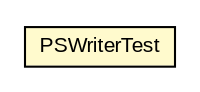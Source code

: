 #!/usr/local/bin/dot
#
# Class diagram 
# Generated by UMLGraph version 5.1 (http://www.umlgraph.org/)
#

digraph G {
	edge [fontname="arial",fontsize=10,labelfontname="arial",labelfontsize=10];
	node [fontname="arial",fontsize=10,shape=plaintext];
	nodesep=0.25;
	ranksep=0.5;
	// com.helger.schematron.pure.exchange.PSWriterTest
	c464 [label=<<table title="com.helger.schematron.pure.exchange.PSWriterTest" border="0" cellborder="1" cellspacing="0" cellpadding="2" port="p" bgcolor="lemonChiffon" href="./PSWriterTest.html">
		<tr><td><table border="0" cellspacing="0" cellpadding="1">
<tr><td align="center" balign="center"> PSWriterTest </td></tr>
		</table></td></tr>
		</table>>, fontname="arial", fontcolor="black", fontsize=10.0];
}

